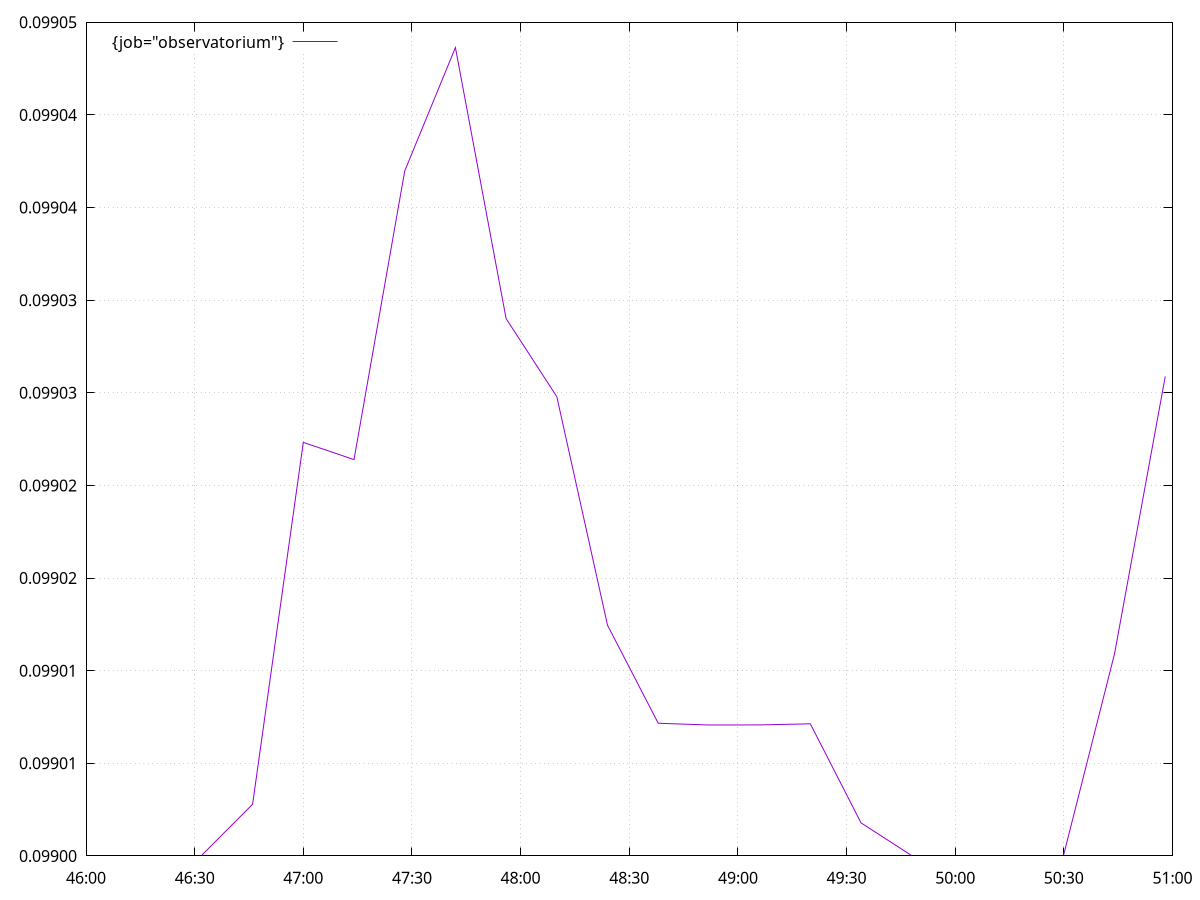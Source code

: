 set grid
set key left top
set xdata time
set timefmt '%s'
set datafile separator ','
$DATA << EOD
1585752378,0.099
1585752392,0.09900000000000002
1585752406,0.09900278967538322
1585752420,0.09902232106255637
1585752434,0.09902139345382306
1585752448,0.09903696985862896
1585752462,0.09904363694065377
1585752476,0.09902900523921138
1585752490,0.09902479072762395
1585752504,0.09901245327774583
1585752518,0.09900716262412501
1585752532,0.09900706739006282
1585752546,0.09900707206000536
1585752560,0.09900713089514343
1585752574,0.09900178339818419
1585752588,0.099
1585752602,0.099
1585752616,0.099
1585752630,0.099
1585752644,0.0990109143025136
1585752658,0.09902588186961964
EOD
plot $DATA using 1:2 with lines lw 1 title '\{job\="observatorium"\}'

